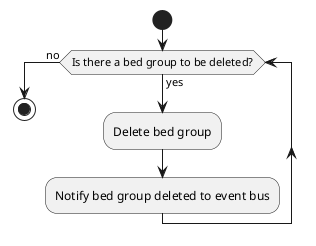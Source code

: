 @startuml Batch delete bed grops
start
while (Is there a bed group to be deleted?) is (yes)
    :Delete bed group;
    :Notify bed group deleted to event bus;
endwhile (no)
stop
@enduml